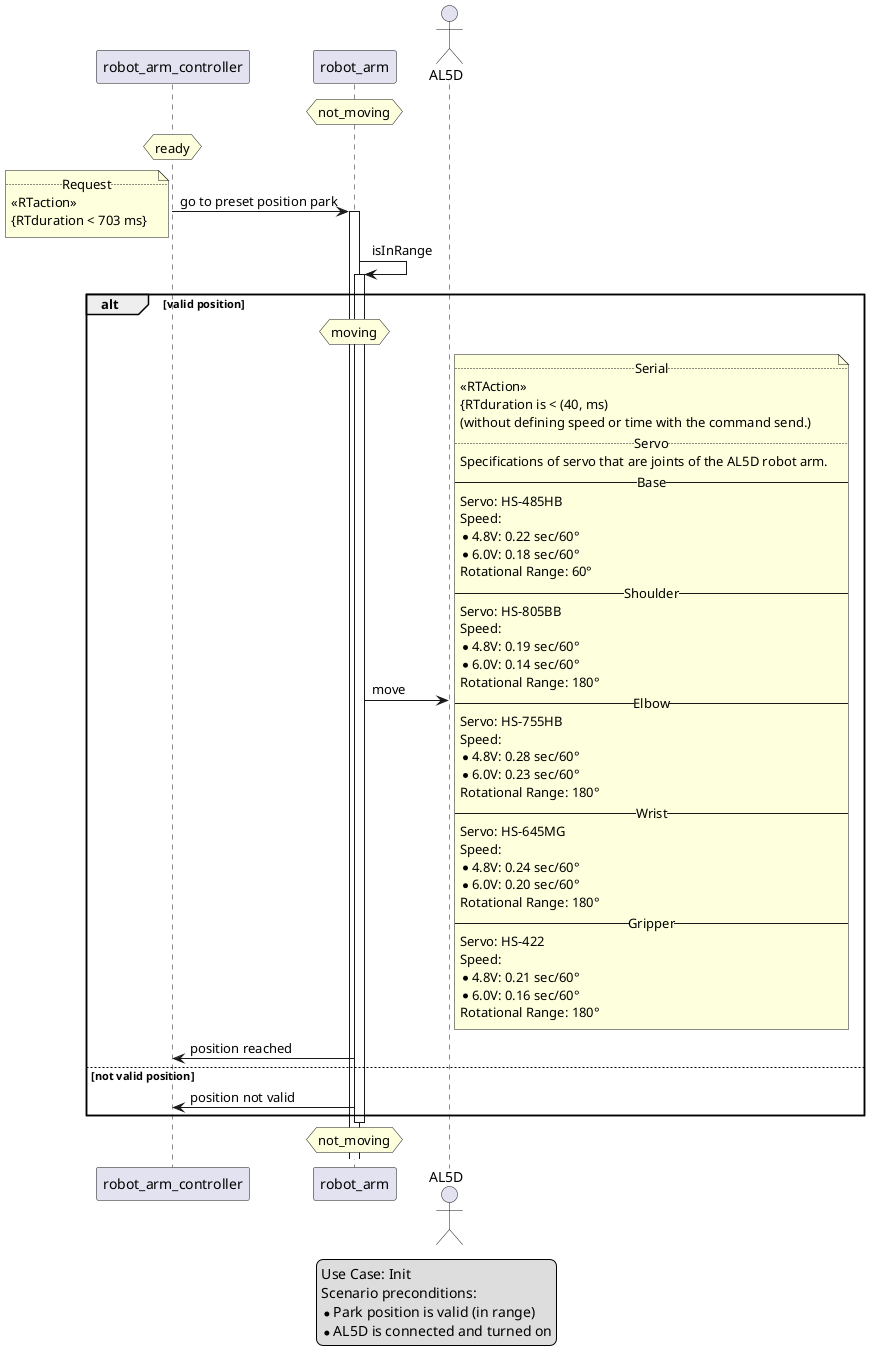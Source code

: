@startuml init sequence diagram

participant robot_arm_controller
participant robot_arm
actor AL5D

' note "Use Case: Init \n Scenario preconditions: \n- park position valid (in range) \n-AL5D is connected and turned on" AS note_UC

' note "<<RTAction>>\n { RTduration is < (40, ms)" AS note RT_Action_move

hnote over robot_arm : not_moving
hnote over robot_arm_controller : ready
robot_arm_controller -> robot_arm : go to preset position park
note left 
    ..Request..
    <<RTaction>>
    {RTduration < 703 ms}
end note
activate robot_arm
robot_arm -> robot_arm : isInRange
activate robot_arm
alt valid position
    hnote over robot_arm : moving
    robot_arm -> AL5D : move
    note right
        ..Serial..
        <<RTAction>>
        {RTduration is < (40, ms)
        (without defining speed or time with the command send.)
        ..Servo..
        Specifications of servo that are joints of the AL5D robot arm.
        --Base--
        Servo: HS-485HB
        Speed:
        * 4.8V: 0.22 sec/60°
        * 6.0V: 0.18 sec/60°
        Rotational Range: 60°
        --Shoulder--
        Servo: HS-805BB
        Speed: 	
        * 4.8V: 0.19 sec/60°
        * 6.0V: 0.14 sec/60°
        Rotational Range: 180°
        --Elbow--
        Servo: HS-755HB
        Speed: 	
        * 4.8V: 0.28 sec/60°
        * 6.0V: 0.23 sec/60°
        Rotational Range: 180°
        --Wrist--
        Servo: HS-645MG
        Speed: 	
        * 4.8V: 0.24 sec/60°
        * 6.0V: 0.20 sec/60°  
        Rotational Range: 180° 
        --Gripper--
        Servo: HS-422
        Speed: 	
        * 4.8V: 0.21 sec/60°
        * 6.0V: 0.16 sec/60°
        Rotational Range: 180° 
    end note
    robot_arm -> robot_arm_controller : position reached
else not valid position
    robot_arm -> robot_arm_controller : position not valid
end
deactivate robot_arm
hnote over robot_arm : not_moving



legend
    Use Case: Init 
    Scenario preconditions:
    * Park position is valid (in range) 
    * AL5D is connected and turned on
end legend

@enduml